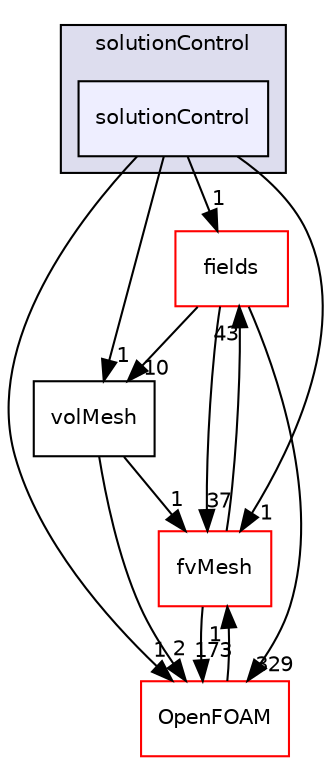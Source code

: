 digraph "src/finiteVolume/cfdTools/general/solutionControl/solutionControl" {
  bgcolor=transparent;
  compound=true
  node [ fontsize="10", fontname="Helvetica"];
  edge [ labelfontsize="10", labelfontname="Helvetica"];
  subgraph clusterdir_e111b7571eb84571841d37972aec8430 {
    graph [ bgcolor="#ddddee", pencolor="black", label="solutionControl" fontname="Helvetica", fontsize="10", URL="dir_e111b7571eb84571841d37972aec8430.html"]
  dir_87c1225b0ef4530e8f908d08af8f2547 [shape=box, label="solutionControl", style="filled", fillcolor="#eeeeff", pencolor="black", URL="dir_87c1225b0ef4530e8f908d08af8f2547.html"];
  }
  dir_25ab4a83a983f7bb7a38b7f63bb141b7 [shape=box label="fields" color="red" URL="dir_25ab4a83a983f7bb7a38b7f63bb141b7.html"];
  dir_1a4209badf8dc5d7c181708103efea60 [shape=box label="volMesh" URL="dir_1a4209badf8dc5d7c181708103efea60.html"];
  dir_c382fa095c9c33d8673c0dd60aaef275 [shape=box label="fvMesh" color="red" URL="dir_c382fa095c9c33d8673c0dd60aaef275.html"];
  dir_c5473ff19b20e6ec4dfe5c310b3778a8 [shape=box label="OpenFOAM" color="red" URL="dir_c5473ff19b20e6ec4dfe5c310b3778a8.html"];
  dir_25ab4a83a983f7bb7a38b7f63bb141b7->dir_1a4209badf8dc5d7c181708103efea60 [headlabel="10", labeldistance=1.5 headhref="dir_000931_001260.html"];
  dir_25ab4a83a983f7bb7a38b7f63bb141b7->dir_c382fa095c9c33d8673c0dd60aaef275 [headlabel="37", labeldistance=1.5 headhref="dir_000931_001114.html"];
  dir_25ab4a83a983f7bb7a38b7f63bb141b7->dir_c5473ff19b20e6ec4dfe5c310b3778a8 [headlabel="329", labeldistance=1.5 headhref="dir_000931_001887.html"];
  dir_87c1225b0ef4530e8f908d08af8f2547->dir_25ab4a83a983f7bb7a38b7f63bb141b7 [headlabel="1", labeldistance=1.5 headhref="dir_000918_000931.html"];
  dir_87c1225b0ef4530e8f908d08af8f2547->dir_1a4209badf8dc5d7c181708103efea60 [headlabel="1", labeldistance=1.5 headhref="dir_000918_001260.html"];
  dir_87c1225b0ef4530e8f908d08af8f2547->dir_c382fa095c9c33d8673c0dd60aaef275 [headlabel="1", labeldistance=1.5 headhref="dir_000918_001114.html"];
  dir_87c1225b0ef4530e8f908d08af8f2547->dir_c5473ff19b20e6ec4dfe5c310b3778a8 [headlabel="1", labeldistance=1.5 headhref="dir_000918_001887.html"];
  dir_1a4209badf8dc5d7c181708103efea60->dir_c382fa095c9c33d8673c0dd60aaef275 [headlabel="1", labeldistance=1.5 headhref="dir_001260_001114.html"];
  dir_1a4209badf8dc5d7c181708103efea60->dir_c5473ff19b20e6ec4dfe5c310b3778a8 [headlabel="2", labeldistance=1.5 headhref="dir_001260_001887.html"];
  dir_c382fa095c9c33d8673c0dd60aaef275->dir_25ab4a83a983f7bb7a38b7f63bb141b7 [headlabel="43", labeldistance=1.5 headhref="dir_001114_000931.html"];
  dir_c382fa095c9c33d8673c0dd60aaef275->dir_c5473ff19b20e6ec4dfe5c310b3778a8 [headlabel="173", labeldistance=1.5 headhref="dir_001114_001887.html"];
  dir_c5473ff19b20e6ec4dfe5c310b3778a8->dir_c382fa095c9c33d8673c0dd60aaef275 [headlabel="1", labeldistance=1.5 headhref="dir_001887_001114.html"];
}
